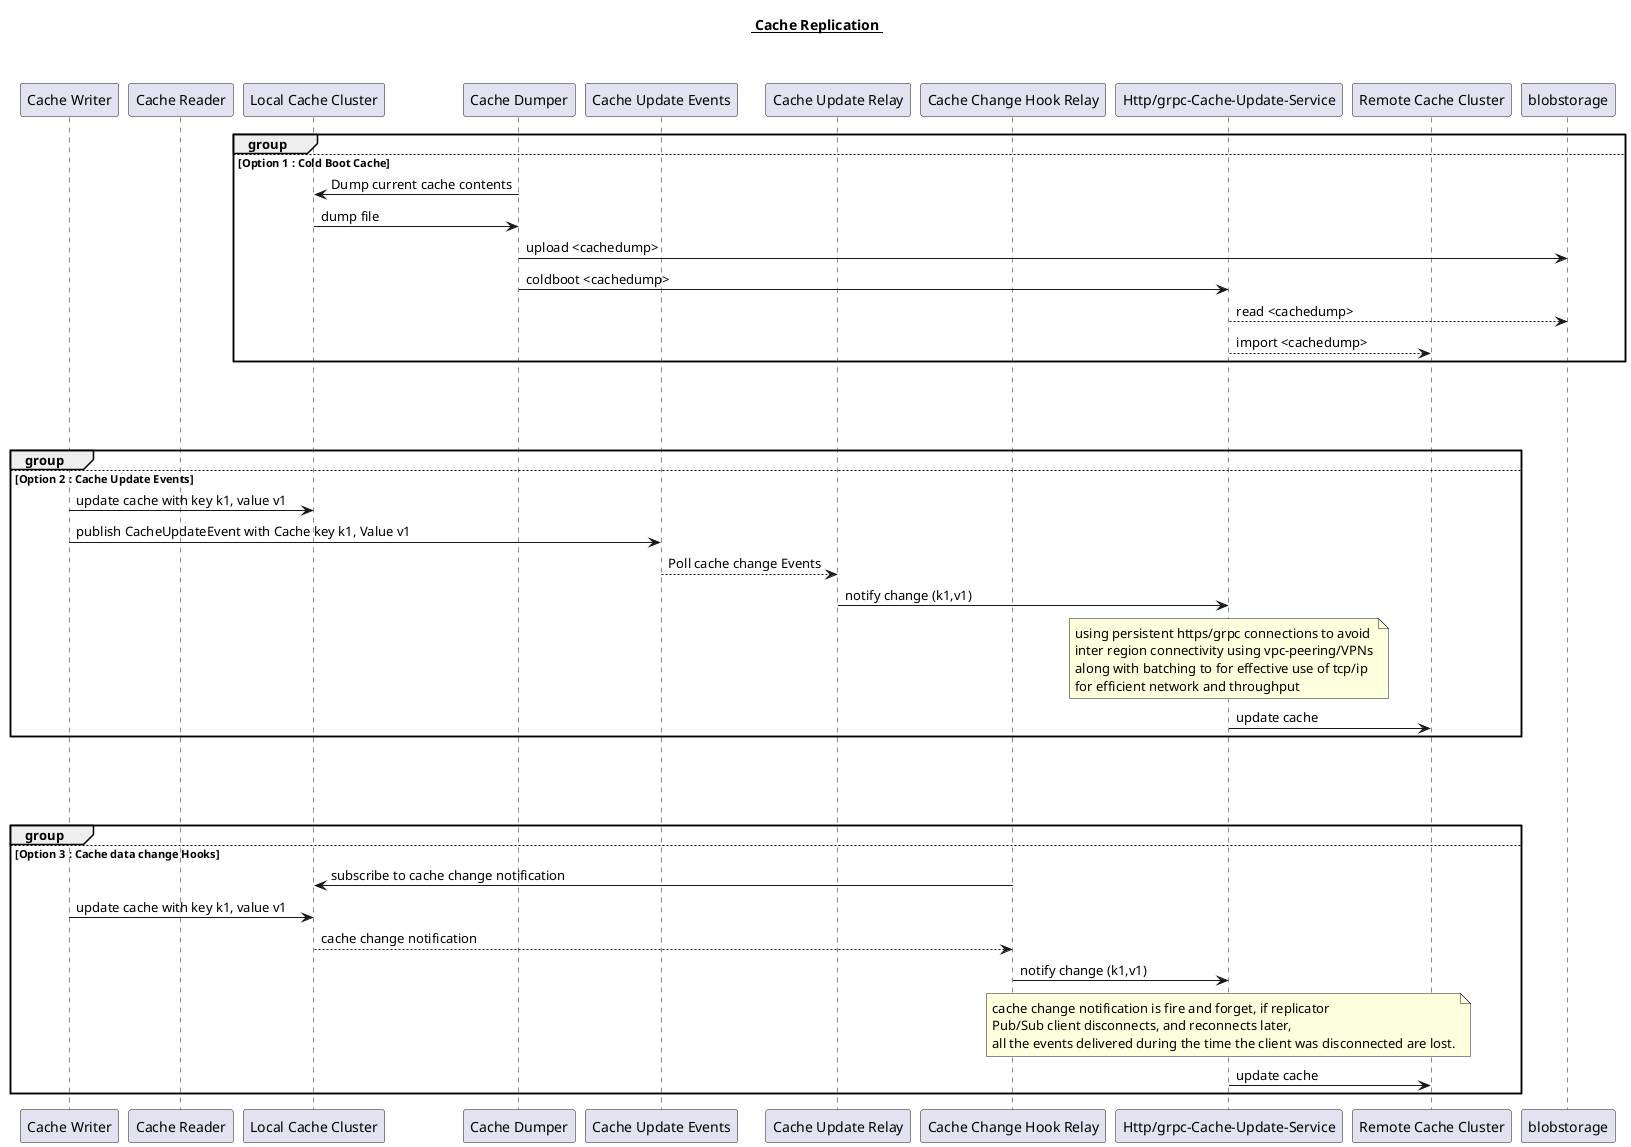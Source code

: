 @startuml


title  __ Cache Replication __\n\n

participant "Cache Writer" as writer
participant "Cache Reader" as reader
participant "Local Cache Cluster" as local
participant "Cache Dumper" as coldbooter
participant "Cache Update Events" as cacheEvents
participant "Cache Update Relay" as relay
participant "Cache Change Hook Relay" as dcprelay
participant "Http/grpc-Cache-Update-Service" as hcp
participant "Remote Cache Cluster" as remote



       group
         else Option 1 : Cold Boot Cache
        coldbooter -> local : Dump current cache contents
        local -> coldbooter : dump file
        coldbooter -> blobstorage : upload <cachedump>
        coldbooter -> hcp : coldboot <cachedump>
        hcp --> blobstorage : read <cachedump>
        hcp --> remote : import <cachedump>

      end

|||
|||
|||
      group
        else Option 2 : Cache Update Events
          writer -> local : update cache with key k1, value v1
          writer -> cacheEvents : publish CacheUpdateEvent with Cache key k1, Value v1
          cacheEvents --> relay : Poll cache change Events
          relay -> hcp : notify change (k1,v1)
            note over hcp
              using persistent https/grpc connections to avoid
              inter region connectivity using vpc-peering/VPNs
              along with batching to for effective use of tcp/ip
              for efficient network and throughput
            end note
          hcp -> remote : update cache
      end

|||
|||
|||
      group
        else Option 3 : Cache data change Hooks
          dcprelay -> local : subscribe to cache change notification
          writer -> local : update cache with key k1, value v1
          local --> dcprelay : cache change notification
          dcprelay -> hcp : notify change (k1,v1)
            note over hcp
              cache change notification is fire and forget, if replicator
              Pub/Sub client disconnects, and reconnects later,
              all the events delivered during the time the client was disconnected are lost.
            end note
          hcp -> remote : update cache
      end


@enduml
